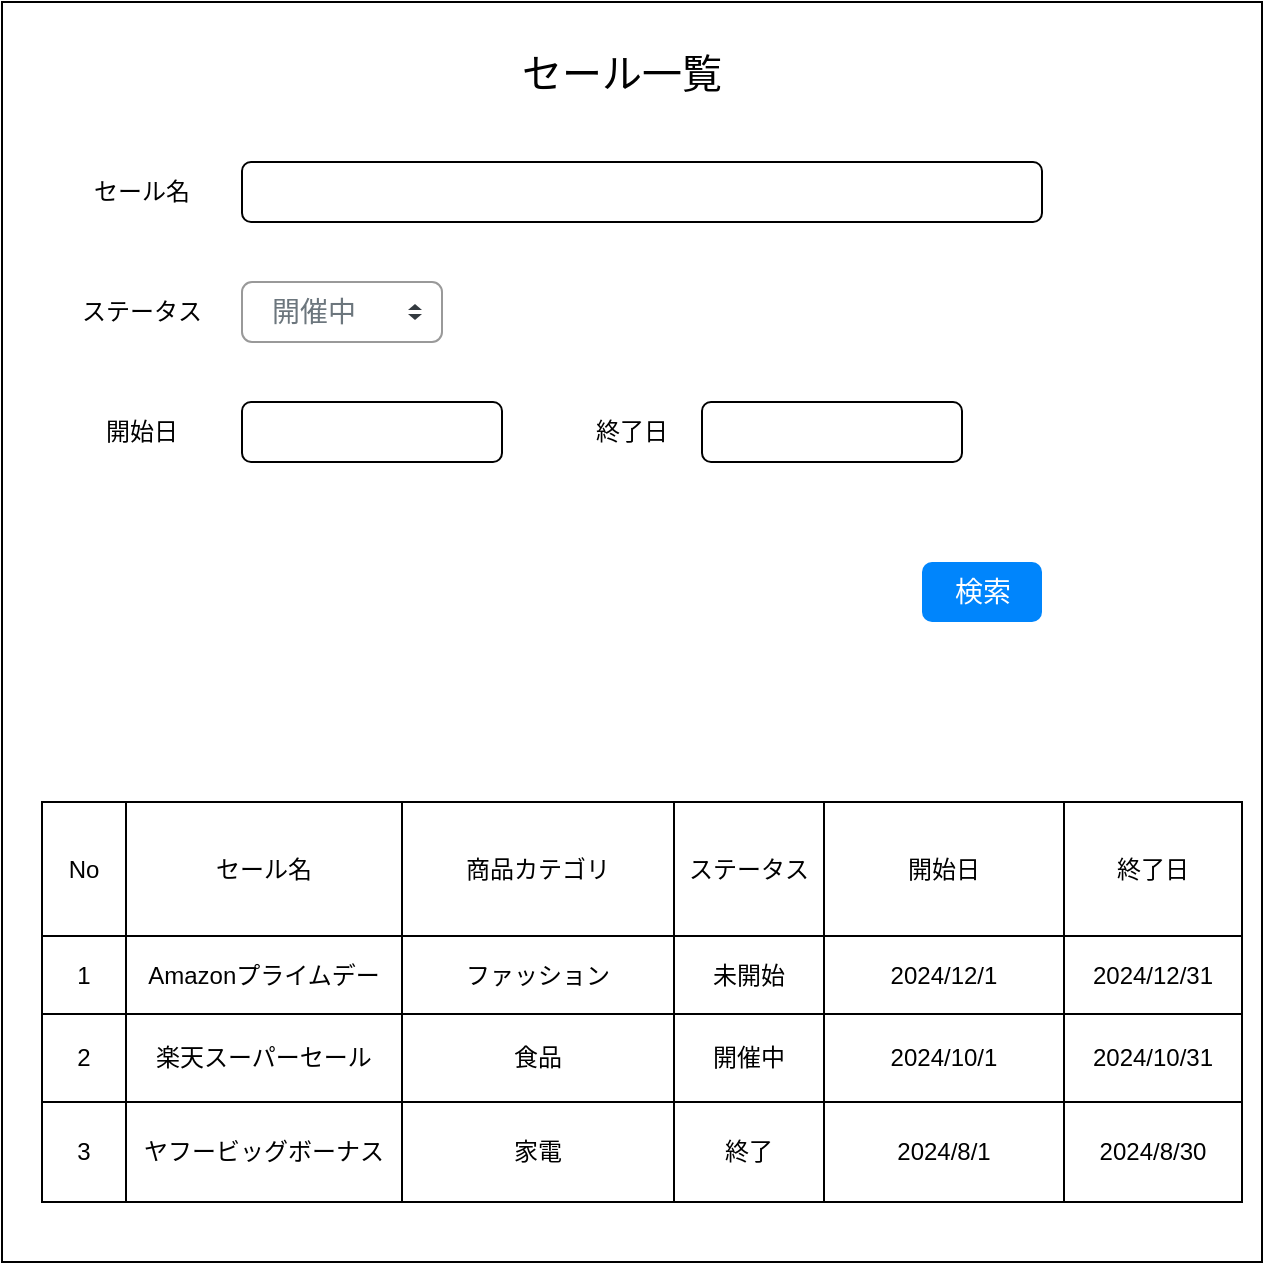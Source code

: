 <mxfile>
    <diagram id="jEZdE_Ny1NBWqmWWwVwP" name="一覧画面">
        <mxGraphModel dx="660" dy="729" grid="1" gridSize="10" guides="1" tooltips="1" connect="1" arrows="1" fold="1" page="1" pageScale="1" pageWidth="827" pageHeight="1169" math="0" shadow="0">
            <root>
                <mxCell id="0"/>
                <mxCell id="1" parent="0"/>
                <mxCell id="3" value="" style="whiteSpace=wrap;html=1;aspect=fixed;" vertex="1" parent="1">
                    <mxGeometry x="30" y="40" width="630" height="630" as="geometry"/>
                </mxCell>
                <mxCell id="4" value="" style="shape=table;html=1;whiteSpace=wrap;startSize=0;container=1;collapsible=0;childLayout=tableLayout;" vertex="1" parent="1">
                    <mxGeometry x="50" y="440" width="600" height="200" as="geometry"/>
                </mxCell>
                <mxCell id="5" value="" style="shape=tableRow;horizontal=0;startSize=0;swimlaneHead=0;swimlaneBody=0;top=0;left=0;bottom=0;right=0;collapsible=0;dropTarget=0;fillColor=none;points=[[0,0.5],[1,0.5]];portConstraint=eastwest;" vertex="1" parent="4">
                    <mxGeometry width="600" height="67" as="geometry"/>
                </mxCell>
                <mxCell id="6" value="No" style="shape=partialRectangle;html=1;whiteSpace=wrap;connectable=0;fillColor=none;top=0;left=0;bottom=0;right=0;overflow=hidden;" vertex="1" parent="5">
                    <mxGeometry width="42" height="67" as="geometry">
                        <mxRectangle width="42" height="67" as="alternateBounds"/>
                    </mxGeometry>
                </mxCell>
                <mxCell id="7" value="セール名" style="shape=partialRectangle;html=1;whiteSpace=wrap;connectable=0;fillColor=none;top=0;left=0;bottom=0;right=0;overflow=hidden;" vertex="1" parent="5">
                    <mxGeometry x="42" width="138" height="67" as="geometry">
                        <mxRectangle width="138" height="67" as="alternateBounds"/>
                    </mxGeometry>
                </mxCell>
                <mxCell id="74" value="商品カテゴリ" style="shape=partialRectangle;html=1;whiteSpace=wrap;connectable=0;fillColor=none;top=0;left=0;bottom=0;right=0;overflow=hidden;" vertex="1" parent="5">
                    <mxGeometry x="180" width="136" height="67" as="geometry">
                        <mxRectangle width="136" height="67" as="alternateBounds"/>
                    </mxGeometry>
                </mxCell>
                <mxCell id="71" value="ステータス" style="shape=partialRectangle;html=1;whiteSpace=wrap;connectable=0;fillColor=none;top=0;left=0;bottom=0;right=0;overflow=hidden;" vertex="1" parent="5">
                    <mxGeometry x="316" width="75" height="67" as="geometry">
                        <mxRectangle width="75" height="67" as="alternateBounds"/>
                    </mxGeometry>
                </mxCell>
                <mxCell id="8" value="開始日" style="shape=partialRectangle;html=1;whiteSpace=wrap;connectable=0;fillColor=none;top=0;left=0;bottom=0;right=0;overflow=hidden;" vertex="1" parent="5">
                    <mxGeometry x="391" width="120" height="67" as="geometry">
                        <mxRectangle width="120" height="67" as="alternateBounds"/>
                    </mxGeometry>
                </mxCell>
                <mxCell id="51" value="終了日" style="shape=partialRectangle;html=1;whiteSpace=wrap;connectable=0;fillColor=none;top=0;left=0;bottom=0;right=0;overflow=hidden;" vertex="1" parent="5">
                    <mxGeometry x="511" width="89" height="67" as="geometry">
                        <mxRectangle width="89" height="67" as="alternateBounds"/>
                    </mxGeometry>
                </mxCell>
                <mxCell id="9" value="" style="shape=tableRow;horizontal=0;startSize=0;swimlaneHead=0;swimlaneBody=0;top=0;left=0;bottom=0;right=0;collapsible=0;dropTarget=0;fillColor=none;points=[[0,0.5],[1,0.5]];portConstraint=eastwest;" vertex="1" parent="4">
                    <mxGeometry y="67" width="600" height="39" as="geometry"/>
                </mxCell>
                <mxCell id="10" value="1" style="shape=partialRectangle;html=1;whiteSpace=wrap;connectable=0;fillColor=none;top=0;left=0;bottom=0;right=0;overflow=hidden;" vertex="1" parent="9">
                    <mxGeometry width="42" height="39" as="geometry">
                        <mxRectangle width="42" height="39" as="alternateBounds"/>
                    </mxGeometry>
                </mxCell>
                <mxCell id="11" value="Amazonプライムデー" style="shape=partialRectangle;html=1;whiteSpace=wrap;connectable=0;fillColor=none;top=0;left=0;bottom=0;right=0;overflow=hidden;" vertex="1" parent="9">
                    <mxGeometry x="42" width="138" height="39" as="geometry">
                        <mxRectangle width="138" height="39" as="alternateBounds"/>
                    </mxGeometry>
                </mxCell>
                <mxCell id="75" value="ファッション" style="shape=partialRectangle;html=1;whiteSpace=wrap;connectable=0;fillColor=none;top=0;left=0;bottom=0;right=0;overflow=hidden;" vertex="1" parent="9">
                    <mxGeometry x="180" width="136" height="39" as="geometry">
                        <mxRectangle width="136" height="39" as="alternateBounds"/>
                    </mxGeometry>
                </mxCell>
                <mxCell id="72" value="未開始" style="shape=partialRectangle;html=1;whiteSpace=wrap;connectable=0;fillColor=none;top=0;left=0;bottom=0;right=0;overflow=hidden;" vertex="1" parent="9">
                    <mxGeometry x="316" width="75" height="39" as="geometry">
                        <mxRectangle width="75" height="39" as="alternateBounds"/>
                    </mxGeometry>
                </mxCell>
                <mxCell id="12" value="2024/12/1" style="shape=partialRectangle;html=1;whiteSpace=wrap;connectable=0;fillColor=none;top=0;left=0;bottom=0;right=0;overflow=hidden;" vertex="1" parent="9">
                    <mxGeometry x="391" width="120" height="39" as="geometry">
                        <mxRectangle width="120" height="39" as="alternateBounds"/>
                    </mxGeometry>
                </mxCell>
                <mxCell id="52" value="2024/12/31" style="shape=partialRectangle;html=1;whiteSpace=wrap;connectable=0;fillColor=none;top=0;left=0;bottom=0;right=0;overflow=hidden;" vertex="1" parent="9">
                    <mxGeometry x="511" width="89" height="39" as="geometry">
                        <mxRectangle width="89" height="39" as="alternateBounds"/>
                    </mxGeometry>
                </mxCell>
                <mxCell id="94" style="shape=tableRow;horizontal=0;startSize=0;swimlaneHead=0;swimlaneBody=0;top=0;left=0;bottom=0;right=0;collapsible=0;dropTarget=0;fillColor=none;points=[[0,0.5],[1,0.5]];portConstraint=eastwest;" vertex="1" parent="4">
                    <mxGeometry y="106" width="600" height="44" as="geometry"/>
                </mxCell>
                <mxCell id="95" value="2" style="shape=partialRectangle;html=1;whiteSpace=wrap;connectable=0;fillColor=none;top=0;left=0;bottom=0;right=0;overflow=hidden;" vertex="1" parent="94">
                    <mxGeometry width="42" height="44" as="geometry">
                        <mxRectangle width="42" height="44" as="alternateBounds"/>
                    </mxGeometry>
                </mxCell>
                <mxCell id="96" value="楽天スーパーセール" style="shape=partialRectangle;html=1;whiteSpace=wrap;connectable=0;fillColor=none;top=0;left=0;bottom=0;right=0;overflow=hidden;" vertex="1" parent="94">
                    <mxGeometry x="42" width="138" height="44" as="geometry">
                        <mxRectangle width="138" height="44" as="alternateBounds"/>
                    </mxGeometry>
                </mxCell>
                <mxCell id="97" value="食品" style="shape=partialRectangle;html=1;whiteSpace=wrap;connectable=0;fillColor=none;top=0;left=0;bottom=0;right=0;overflow=hidden;" vertex="1" parent="94">
                    <mxGeometry x="180" width="136" height="44" as="geometry">
                        <mxRectangle width="136" height="44" as="alternateBounds"/>
                    </mxGeometry>
                </mxCell>
                <mxCell id="98" value="開催中" style="shape=partialRectangle;html=1;whiteSpace=wrap;connectable=0;fillColor=none;top=0;left=0;bottom=0;right=0;overflow=hidden;" vertex="1" parent="94">
                    <mxGeometry x="316" width="75" height="44" as="geometry">
                        <mxRectangle width="75" height="44" as="alternateBounds"/>
                    </mxGeometry>
                </mxCell>
                <mxCell id="99" value="2024/10/1" style="shape=partialRectangle;html=1;whiteSpace=wrap;connectable=0;fillColor=none;top=0;left=0;bottom=0;right=0;overflow=hidden;pointerEvents=1;" vertex="1" parent="94">
                    <mxGeometry x="391" width="120" height="44" as="geometry">
                        <mxRectangle width="120" height="44" as="alternateBounds"/>
                    </mxGeometry>
                </mxCell>
                <mxCell id="100" value="2024/10/31" style="shape=partialRectangle;html=1;whiteSpace=wrap;connectable=0;fillColor=none;top=0;left=0;bottom=0;right=0;overflow=hidden;pointerEvents=1;" vertex="1" parent="94">
                    <mxGeometry x="511" width="89" height="44" as="geometry">
                        <mxRectangle width="89" height="44" as="alternateBounds"/>
                    </mxGeometry>
                </mxCell>
                <mxCell id="13" value="" style="shape=tableRow;horizontal=0;startSize=0;swimlaneHead=0;swimlaneBody=0;top=0;left=0;bottom=0;right=0;collapsible=0;dropTarget=0;fillColor=none;points=[[0,0.5],[1,0.5]];portConstraint=eastwest;" vertex="1" parent="4">
                    <mxGeometry y="150" width="600" height="50" as="geometry"/>
                </mxCell>
                <mxCell id="14" value="3" style="shape=partialRectangle;html=1;whiteSpace=wrap;connectable=0;fillColor=none;top=0;left=0;bottom=0;right=0;overflow=hidden;" vertex="1" parent="13">
                    <mxGeometry width="42" height="50" as="geometry">
                        <mxRectangle width="42" height="50" as="alternateBounds"/>
                    </mxGeometry>
                </mxCell>
                <mxCell id="15" value="ヤフービッグボーナス" style="shape=partialRectangle;html=1;whiteSpace=wrap;connectable=0;fillColor=none;top=0;left=0;bottom=0;right=0;overflow=hidden;" vertex="1" parent="13">
                    <mxGeometry x="42" width="138" height="50" as="geometry">
                        <mxRectangle width="138" height="50" as="alternateBounds"/>
                    </mxGeometry>
                </mxCell>
                <mxCell id="76" value="家電" style="shape=partialRectangle;html=1;whiteSpace=wrap;connectable=0;fillColor=none;top=0;left=0;bottom=0;right=0;overflow=hidden;" vertex="1" parent="13">
                    <mxGeometry x="180" width="136" height="50" as="geometry">
                        <mxRectangle width="136" height="50" as="alternateBounds"/>
                    </mxGeometry>
                </mxCell>
                <mxCell id="73" value="終了" style="shape=partialRectangle;html=1;whiteSpace=wrap;connectable=0;fillColor=none;top=0;left=0;bottom=0;right=0;overflow=hidden;" vertex="1" parent="13">
                    <mxGeometry x="316" width="75" height="50" as="geometry">
                        <mxRectangle width="75" height="50" as="alternateBounds"/>
                    </mxGeometry>
                </mxCell>
                <mxCell id="16" value="2024/8/1" style="shape=partialRectangle;html=1;whiteSpace=wrap;connectable=0;fillColor=none;top=0;left=0;bottom=0;right=0;overflow=hidden;pointerEvents=1;" vertex="1" parent="13">
                    <mxGeometry x="391" width="120" height="50" as="geometry">
                        <mxRectangle width="120" height="50" as="alternateBounds"/>
                    </mxGeometry>
                </mxCell>
                <mxCell id="53" value="2024/8/30" style="shape=partialRectangle;html=1;whiteSpace=wrap;connectable=0;fillColor=none;top=0;left=0;bottom=0;right=0;overflow=hidden;pointerEvents=1;" vertex="1" parent="13">
                    <mxGeometry x="511" width="89" height="50" as="geometry">
                        <mxRectangle width="89" height="50" as="alternateBounds"/>
                    </mxGeometry>
                </mxCell>
                <mxCell id="101" value="セール名" style="text;html=1;strokeColor=none;fillColor=none;align=center;verticalAlign=middle;whiteSpace=wrap;rounded=0;" vertex="1" parent="1">
                    <mxGeometry x="70" y="120" width="60" height="30" as="geometry"/>
                </mxCell>
                <mxCell id="102" value="セール一覧" style="text;html=1;strokeColor=none;fillColor=none;align=center;verticalAlign=middle;whiteSpace=wrap;rounded=0;fontSize=20;" vertex="1" parent="1">
                    <mxGeometry x="280" y="60" width="120" height="30" as="geometry"/>
                </mxCell>
                <mxCell id="103" value="ステータス" style="text;html=1;strokeColor=none;fillColor=none;align=center;verticalAlign=middle;whiteSpace=wrap;rounded=0;" vertex="1" parent="1">
                    <mxGeometry x="65" y="180" width="70" height="30" as="geometry"/>
                </mxCell>
                <mxCell id="104" value="" style="rounded=1;whiteSpace=wrap;html=1;fontSize=20;" vertex="1" parent="1">
                    <mxGeometry x="150" y="120" width="400" height="30" as="geometry"/>
                </mxCell>
                <mxCell id="106" value="開催中" style="html=1;shadow=0;dashed=0;shape=mxgraph.bootstrap.rrect;rSize=5;fillColor=#ffffff;strokeColor=#999999;align=left;spacing=15;fontSize=14;fontColor=#6C767D;" vertex="1" parent="1">
                    <mxGeometry x="150" y="180" width="100" height="30" as="geometry"/>
                </mxCell>
                <mxCell id="107" value="" style="shape=triangle;direction=south;fillColor=#343A40;strokeColor=none;perimeter=none;sketch=0;fontSize=20;" vertex="1" parent="106">
                    <mxGeometry x="1" y="0.5" width="7" height="3" relative="1" as="geometry">
                        <mxPoint x="-17" y="1" as="offset"/>
                    </mxGeometry>
                </mxCell>
                <mxCell id="108" value="" style="shape=triangle;direction=north;fillColor=#343A40;strokeColor=none;perimeter=none;sketch=0;fontSize=20;" vertex="1" parent="106">
                    <mxGeometry x="1" y="0.5" width="7" height="3" relative="1" as="geometry">
                        <mxPoint x="-17" y="-4" as="offset"/>
                    </mxGeometry>
                </mxCell>
                <mxCell id="110" value="検索" style="html=1;shadow=0;dashed=0;shape=mxgraph.bootstrap.rrect;rSize=5;fillColor=#0085FC;strokeColor=none;align=center;spacing=15;fontSize=14;fontColor=#ffffff;sketch=0;" vertex="1" parent="1">
                    <mxGeometry x="490" y="320" width="60" height="30" as="geometry"/>
                </mxCell>
                <mxCell id="111" value="開始日" style="text;html=1;strokeColor=none;fillColor=none;align=center;verticalAlign=middle;whiteSpace=wrap;rounded=0;" vertex="1" parent="1">
                    <mxGeometry x="65" y="240" width="70" height="30" as="geometry"/>
                </mxCell>
                <mxCell id="112" value="" style="rounded=1;whiteSpace=wrap;html=1;fontSize=20;" vertex="1" parent="1">
                    <mxGeometry x="150" y="240" width="130" height="30" as="geometry"/>
                </mxCell>
                <mxCell id="113" value="終了日" style="text;html=1;strokeColor=none;fillColor=none;align=center;verticalAlign=middle;whiteSpace=wrap;rounded=0;" vertex="1" parent="1">
                    <mxGeometry x="310" y="240" width="70" height="30" as="geometry"/>
                </mxCell>
                <mxCell id="114" value="" style="rounded=1;whiteSpace=wrap;html=1;fontSize=20;" vertex="1" parent="1">
                    <mxGeometry x="380" y="240" width="130" height="30" as="geometry"/>
                </mxCell>
            </root>
        </mxGraphModel>
    </diagram>
    <diagram name="詳細画面" id="rCbIPsotIyhV8uDgUQNK">
        <mxGraphModel dx="660" dy="729" grid="1" gridSize="10" guides="1" tooltips="1" connect="1" arrows="1" fold="1" page="1" pageScale="1" pageWidth="827" pageHeight="1169" math="0" shadow="0">
            <root>
                <mxCell id="MmWzO2R41X1mBRb5Sucy-0"/>
                <mxCell id="MmWzO2R41X1mBRb5Sucy-1" parent="MmWzO2R41X1mBRb5Sucy-0"/>
                <mxCell id="MmWzO2R41X1mBRb5Sucy-2" value="" style="whiteSpace=wrap;html=1;aspect=fixed;" vertex="1" parent="MmWzO2R41X1mBRb5Sucy-1">
                    <mxGeometry x="30" y="40" width="630" height="630" as="geometry"/>
                </mxCell>
                <mxCell id="MmWzO2R41X1mBRb5Sucy-32" value="セール名" style="text;html=1;strokeColor=none;fillColor=none;align=center;verticalAlign=middle;whiteSpace=wrap;rounded=0;" vertex="1" parent="MmWzO2R41X1mBRb5Sucy-1">
                    <mxGeometry x="70" y="120" width="60" height="30" as="geometry"/>
                </mxCell>
                <mxCell id="MmWzO2R41X1mBRb5Sucy-33" value="セール詳細" style="text;html=1;strokeColor=none;fillColor=none;align=center;verticalAlign=middle;whiteSpace=wrap;rounded=0;fontSize=20;" vertex="1" parent="MmWzO2R41X1mBRb5Sucy-1">
                    <mxGeometry x="280" y="60" width="120" height="30" as="geometry"/>
                </mxCell>
                <mxCell id="MmWzO2R41X1mBRb5Sucy-35" value="" style="rounded=1;whiteSpace=wrap;html=1;fontSize=20;" vertex="1" parent="MmWzO2R41X1mBRb5Sucy-1">
                    <mxGeometry x="150" y="120" width="400" height="30" as="geometry"/>
                </mxCell>
                <mxCell id="MmWzO2R41X1mBRb5Sucy-39" value="更新" style="html=1;shadow=0;dashed=0;shape=mxgraph.bootstrap.rrect;rSize=5;fillColor=#0085FC;strokeColor=none;align=center;spacing=15;fontSize=14;fontColor=#ffffff;sketch=0;" vertex="1" parent="MmWzO2R41X1mBRb5Sucy-1">
                    <mxGeometry x="480" y="340" width="60" height="30" as="geometry"/>
                </mxCell>
                <mxCell id="MmWzO2R41X1mBRb5Sucy-40" value="開始日" style="text;html=1;strokeColor=none;fillColor=none;align=center;verticalAlign=middle;whiteSpace=wrap;rounded=0;" vertex="1" parent="MmWzO2R41X1mBRb5Sucy-1">
                    <mxGeometry x="60" y="260" width="70" height="30" as="geometry"/>
                </mxCell>
                <mxCell id="MmWzO2R41X1mBRb5Sucy-41" value="2024/10/1" style="rounded=1;whiteSpace=wrap;html=1;fontSize=12;" vertex="1" parent="MmWzO2R41X1mBRb5Sucy-1">
                    <mxGeometry x="140" y="260" width="130" height="30" as="geometry"/>
                </mxCell>
                <mxCell id="N7IPI1CYjeXJGzLxvdF0-1" value="商品カテゴリ" style="text;html=1;strokeColor=none;fillColor=none;align=center;verticalAlign=middle;whiteSpace=wrap;rounded=0;" vertex="1" parent="MmWzO2R41X1mBRb5Sucy-1">
                    <mxGeometry x="60" y="190" width="80" height="30" as="geometry"/>
                </mxCell>
                <mxCell id="N7IPI1CYjeXJGzLxvdF0-2" value="本" style="html=1;shadow=0;dashed=0;shape=mxgraph.bootstrap.rrect;rSize=5;fillColor=#ffffff;strokeColor=#999999;align=left;spacing=15;fontSize=14;fontColor=#6C767D;" vertex="1" parent="MmWzO2R41X1mBRb5Sucy-1">
                    <mxGeometry x="150" y="190" width="100" height="30" as="geometry"/>
                </mxCell>
                <mxCell id="N7IPI1CYjeXJGzLxvdF0-3" value="" style="shape=triangle;direction=south;fillColor=#343A40;strokeColor=none;perimeter=none;sketch=0;fontSize=20;" vertex="1" parent="N7IPI1CYjeXJGzLxvdF0-2">
                    <mxGeometry x="1" y="0.5" width="7" height="3" relative="1" as="geometry">
                        <mxPoint x="-17" y="1" as="offset"/>
                    </mxGeometry>
                </mxCell>
                <mxCell id="N7IPI1CYjeXJGzLxvdF0-4" value="" style="shape=triangle;direction=north;fillColor=#343A40;strokeColor=none;perimeter=none;sketch=0;fontSize=20;" vertex="1" parent="N7IPI1CYjeXJGzLxvdF0-2">
                    <mxGeometry x="1" y="0.5" width="7" height="3" relative="1" as="geometry">
                        <mxPoint x="-17" y="-4" as="offset"/>
                    </mxGeometry>
                </mxCell>
                <mxCell id="nD6YdqIbXanMffEbWj91-0" value="終了日" style="text;html=1;strokeColor=none;fillColor=none;align=center;verticalAlign=middle;whiteSpace=wrap;rounded=0;" vertex="1" parent="MmWzO2R41X1mBRb5Sucy-1">
                    <mxGeometry x="330" y="260" width="70" height="30" as="geometry"/>
                </mxCell>
                <mxCell id="nD6YdqIbXanMffEbWj91-1" value="2024/10/31" style="rounded=1;whiteSpace=wrap;html=1;fontSize=12;" vertex="1" parent="MmWzO2R41X1mBRb5Sucy-1">
                    <mxGeometry x="410" y="260" width="130" height="30" as="geometry"/>
                </mxCell>
            </root>
        </mxGraphModel>
    </diagram>
</mxfile>